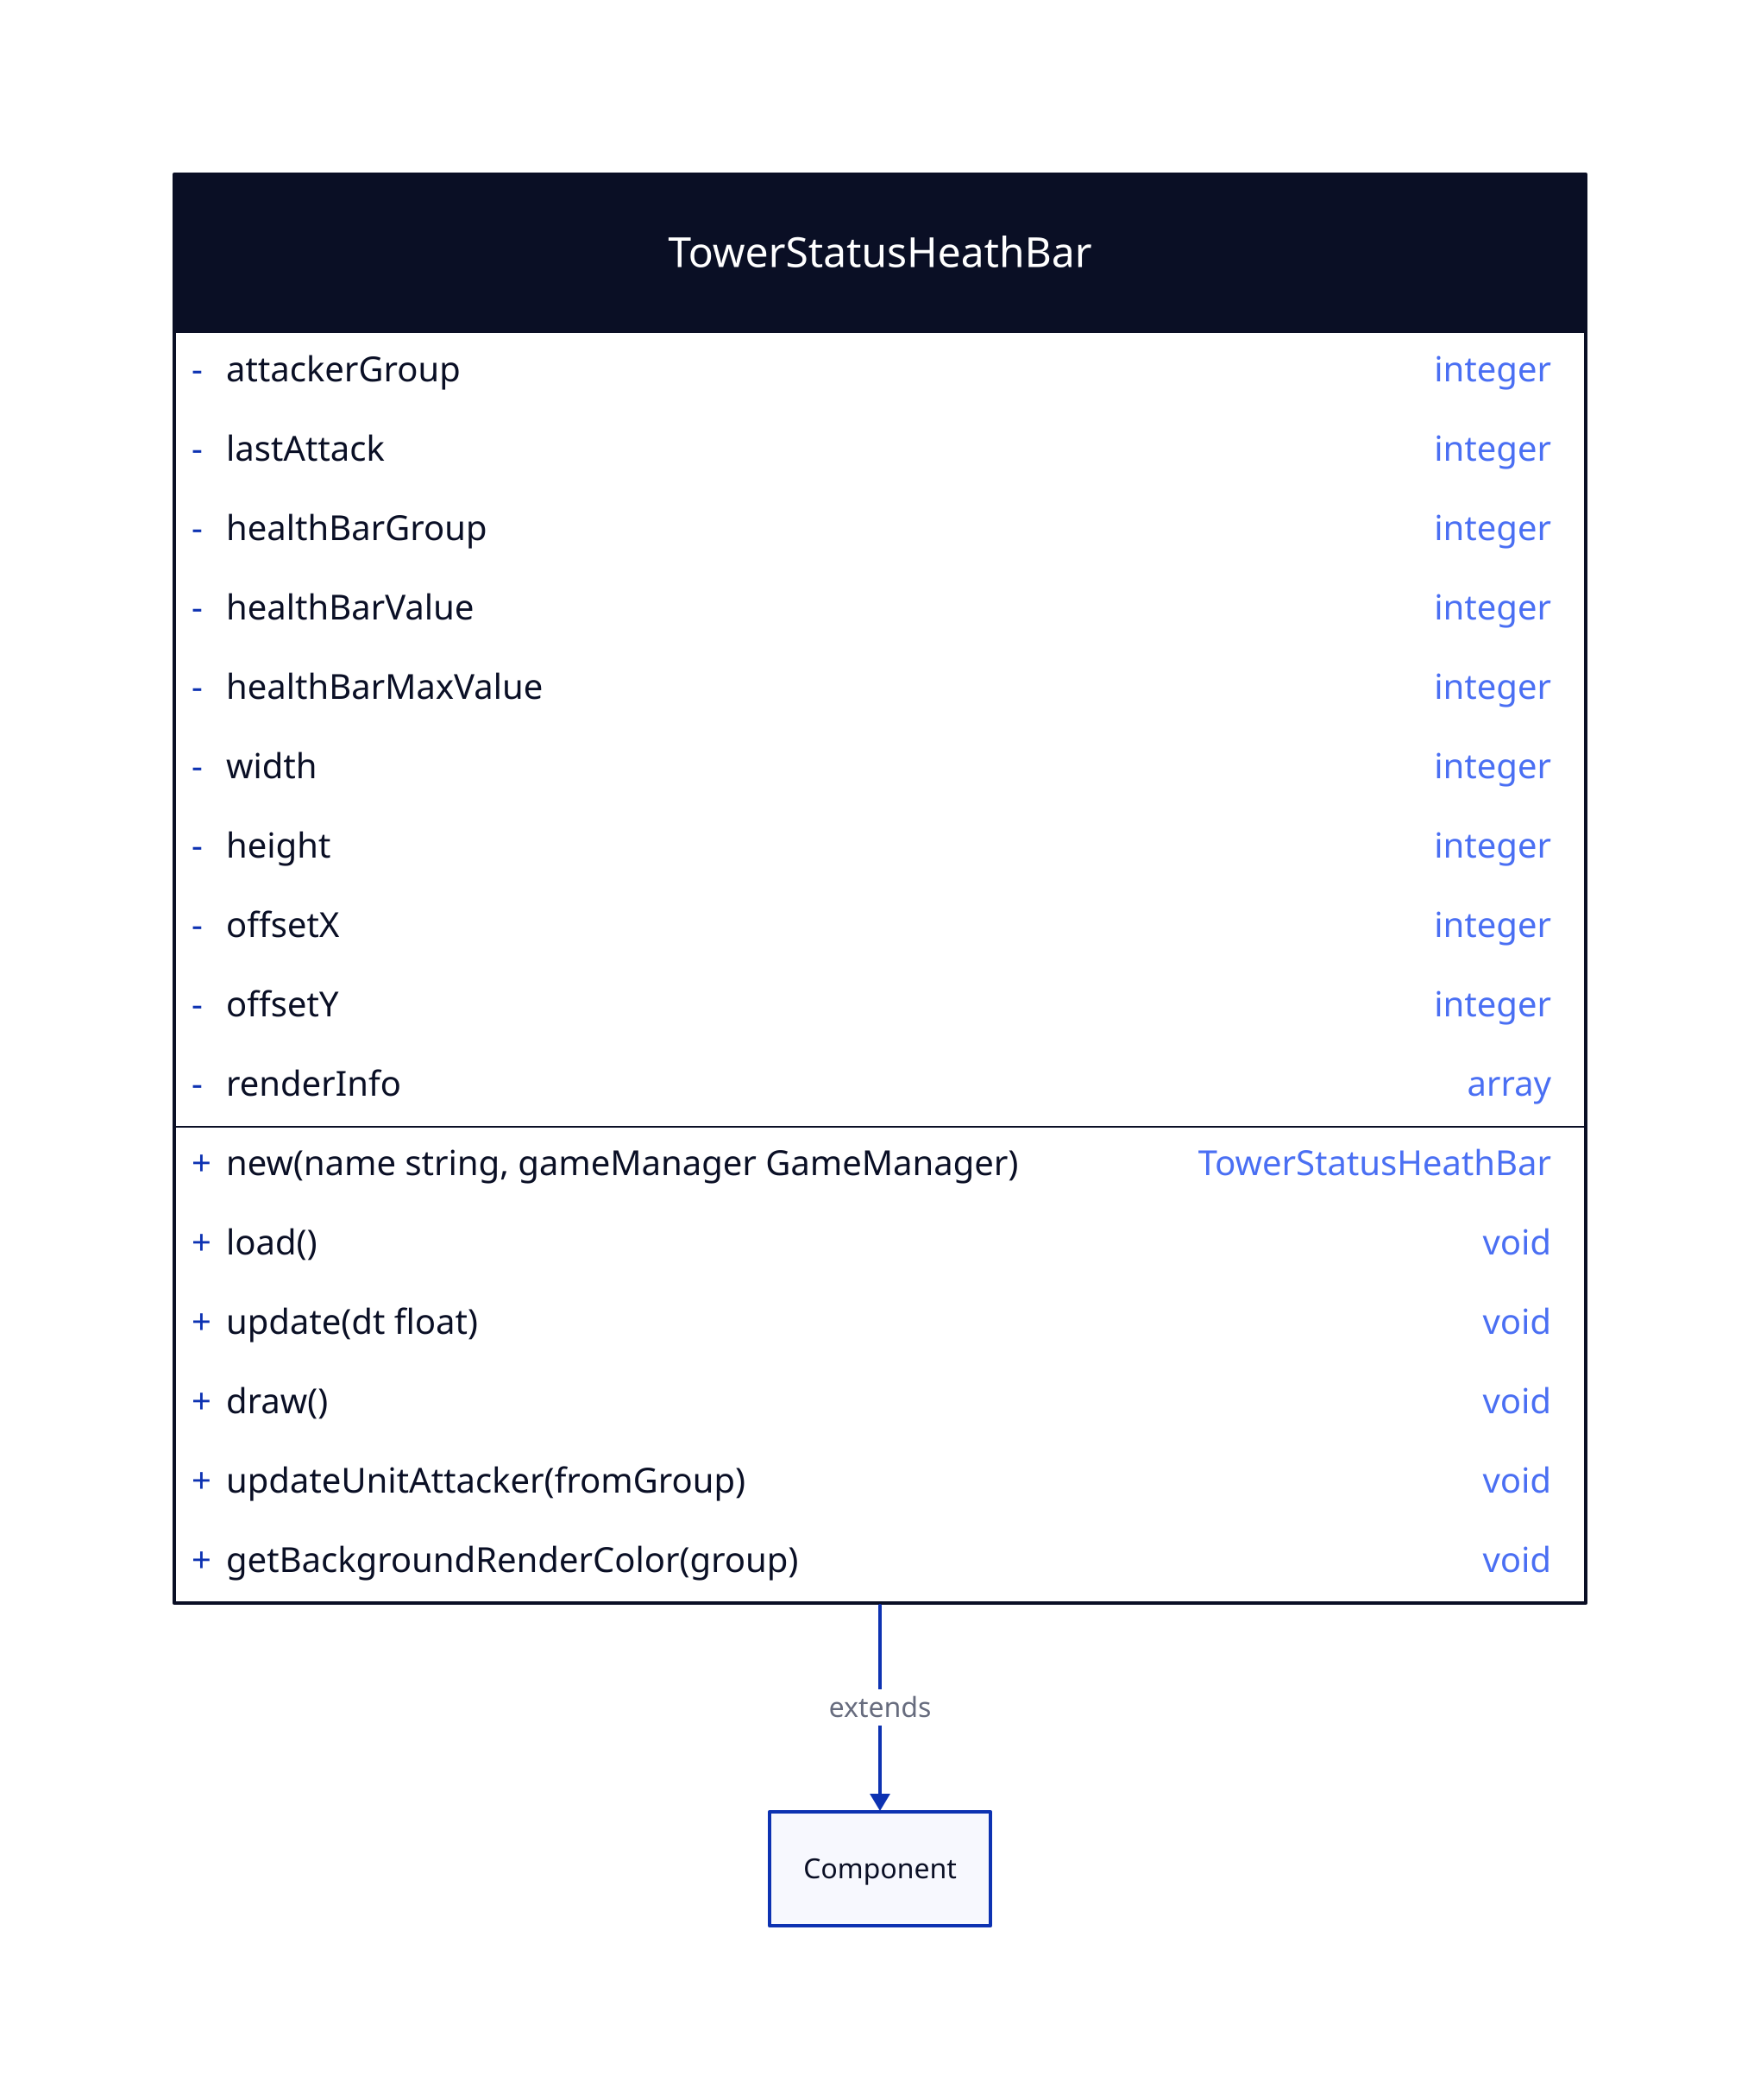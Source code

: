 TowerStatusHeathBar: {
  shape: class

  +new(name string, gameManager GameManager): TowerStatusHeathBar

  -attackerGroup: integer
  -lastAttack: integer
  -healthBarGroup: integer
  -healthBarValue: integer
  -healthBarMaxValue: integer
  -width: integer
  -height: integer
  -offsetX: integer
  -offsetY: integer
  -renderInfo: array
  +load(): void

  +update(dt float): void
  +draw(): void
  +updateUnitAttacker(fromGroup): void
  +getBackgroundRenderColor(group): void
}

TowerStatusHeathBar -> Component: extends
